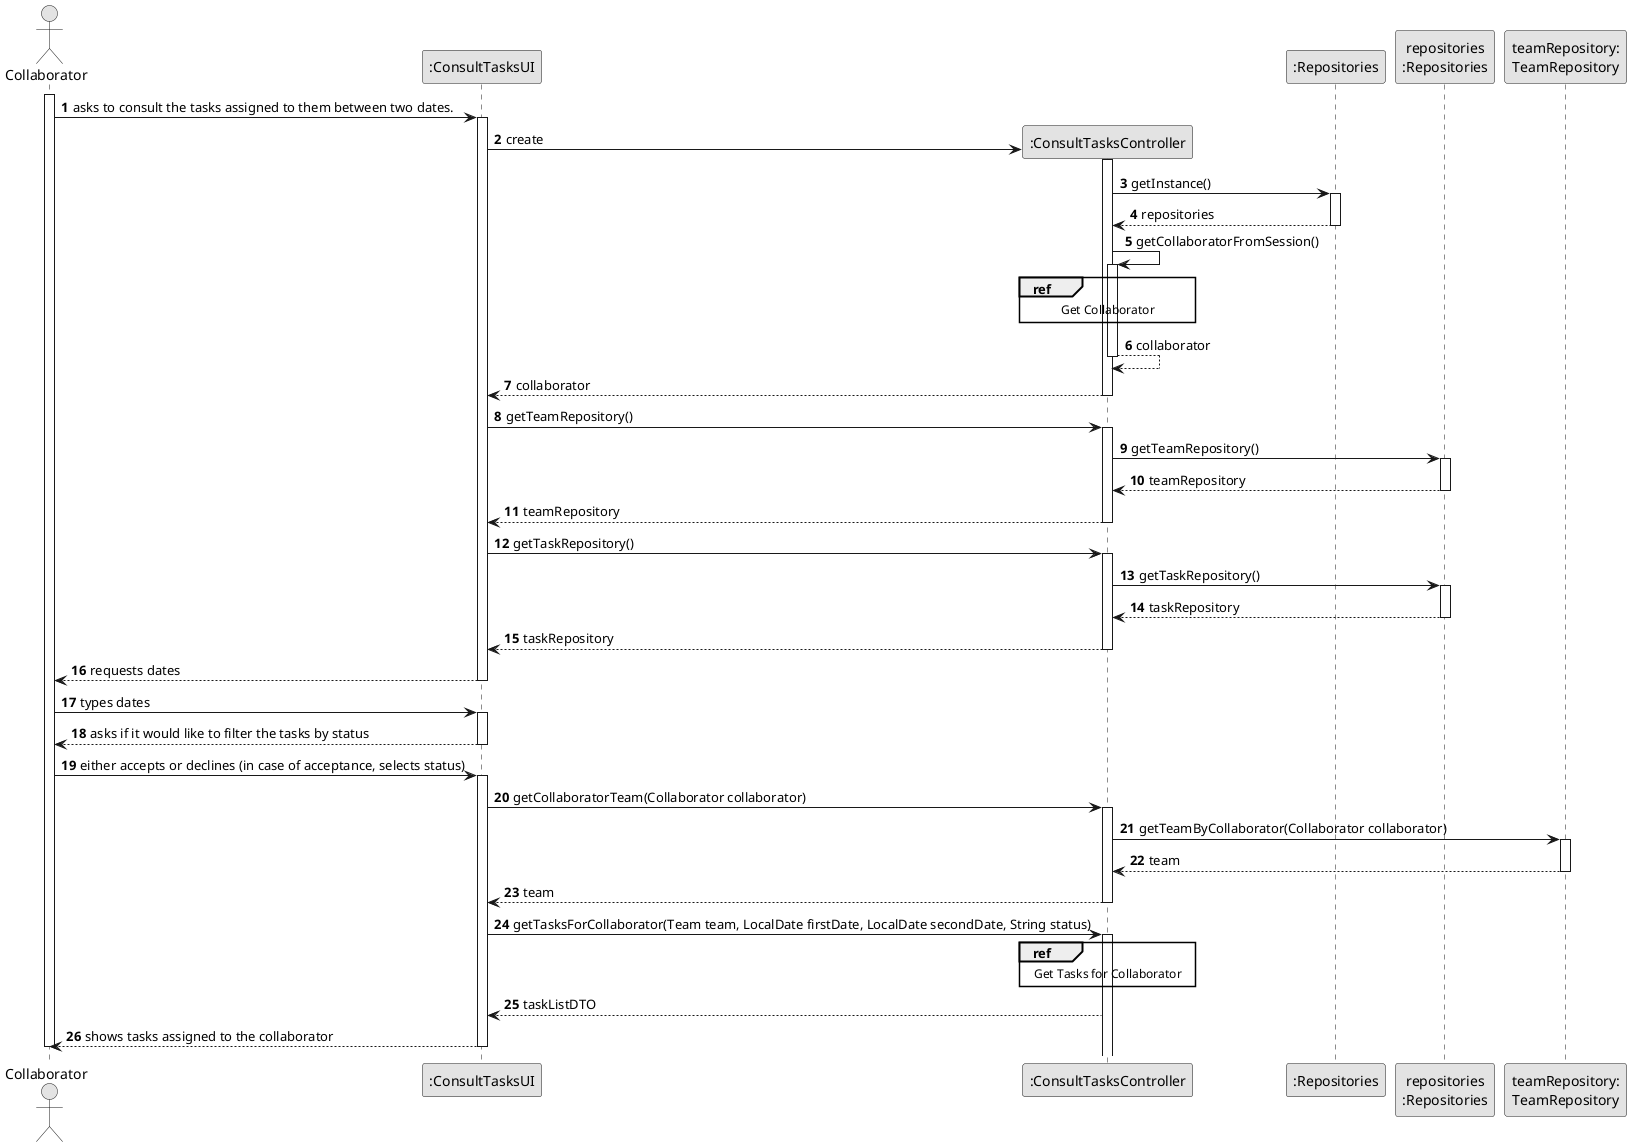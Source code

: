 @startuml
skinparam monochrome true
skinparam packageStyle rectangle
skinparam shadowing false

autonumber

'hide footbox
actor "Collaborator" as ADM
participant ":ConsultTasksUI" as UI
participant ":ConsultTasksController" as CTRL
participant ":Repositories" as RepositorySingleton
participant "repositories\n:Repositories" as PLAT
participant "teamRepository:\nTeamRepository" as TER


activate ADM

        ADM -> UI : asks to consult the tasks assigned to them between two dates.

        activate UI

'            UI --> ADM : requests data (reference, description,  informal \n description, technical description, duration, cost)
            'create CTRL
            UI -> CTRL** : create
            activate CTRL

                                  CTRL -> RepositorySingleton : getInstance()
                                                    activate RepositorySingleton

                                                        RepositorySingleton --> CTRL: repositories
                                                    deactivate RepositorySingleton

                                                     CTRL -> CTRL : getCollaboratorFromSession()
                                                     activate CTRL

                                                     ref over CTRL
                                                     Get Collaborator
                                                     end

                                                         CTRL --> CTRL : collaborator
                                                     deactivate CTRL

                                                     CTRL --> UI : collaborator
                                                     deactivate CTRL

            UI -> CTRL : getTeamRepository()
            activate CTRL

                CTRL -> PLAT : getTeamRepository()
                activate PLAT

           PLAT --> CTRL : teamRepository
           deactivate PLAT

           CTRL --> UI : teamRepository
           deactivate CTRL

                       UI -> CTRL : getTaskRepository()
                       activate CTRL

                           CTRL -> PLAT : getTaskRepository()
                           activate PLAT

                      PLAT --> CTRL : taskRepository
                      deactivate PLAT

                      CTRL --> UI : taskRepository
                      deactivate CTRL

        UI --> ADM: requests dates
        deactivate UI

        ADM -> UI: types dates
        activate UI

                UI --> ADM: asks if it would like to filter the tasks by status
                deactivate UI

                ADM -> UI: either accepts or declines (in case of acceptance, selects status)
                activate UI






        UI -> CTRL : getCollaboratorTeam(Collaborator collaborator)
        activate CTRL

        CTRL -> TER : getTeamByCollaborator(Collaborator collaborator)
        activate TER

        TER --> CTRL : team
        deactivate TER

        CTRL --> UI : team
        deactivate CTRL
        UI -> CTRL : getTasksForCollaborator(Team team, LocalDate firstDate, LocalDate secondDate, String status)
         activate CTRL
            ref over CTRL
            Get Tasks for Collaborator
            end
            CTRL --> UI : taskListDTO

            UI --> ADM: shows tasks assigned to the collaborator
    deactivate UI

deactivate ADM

@enduml